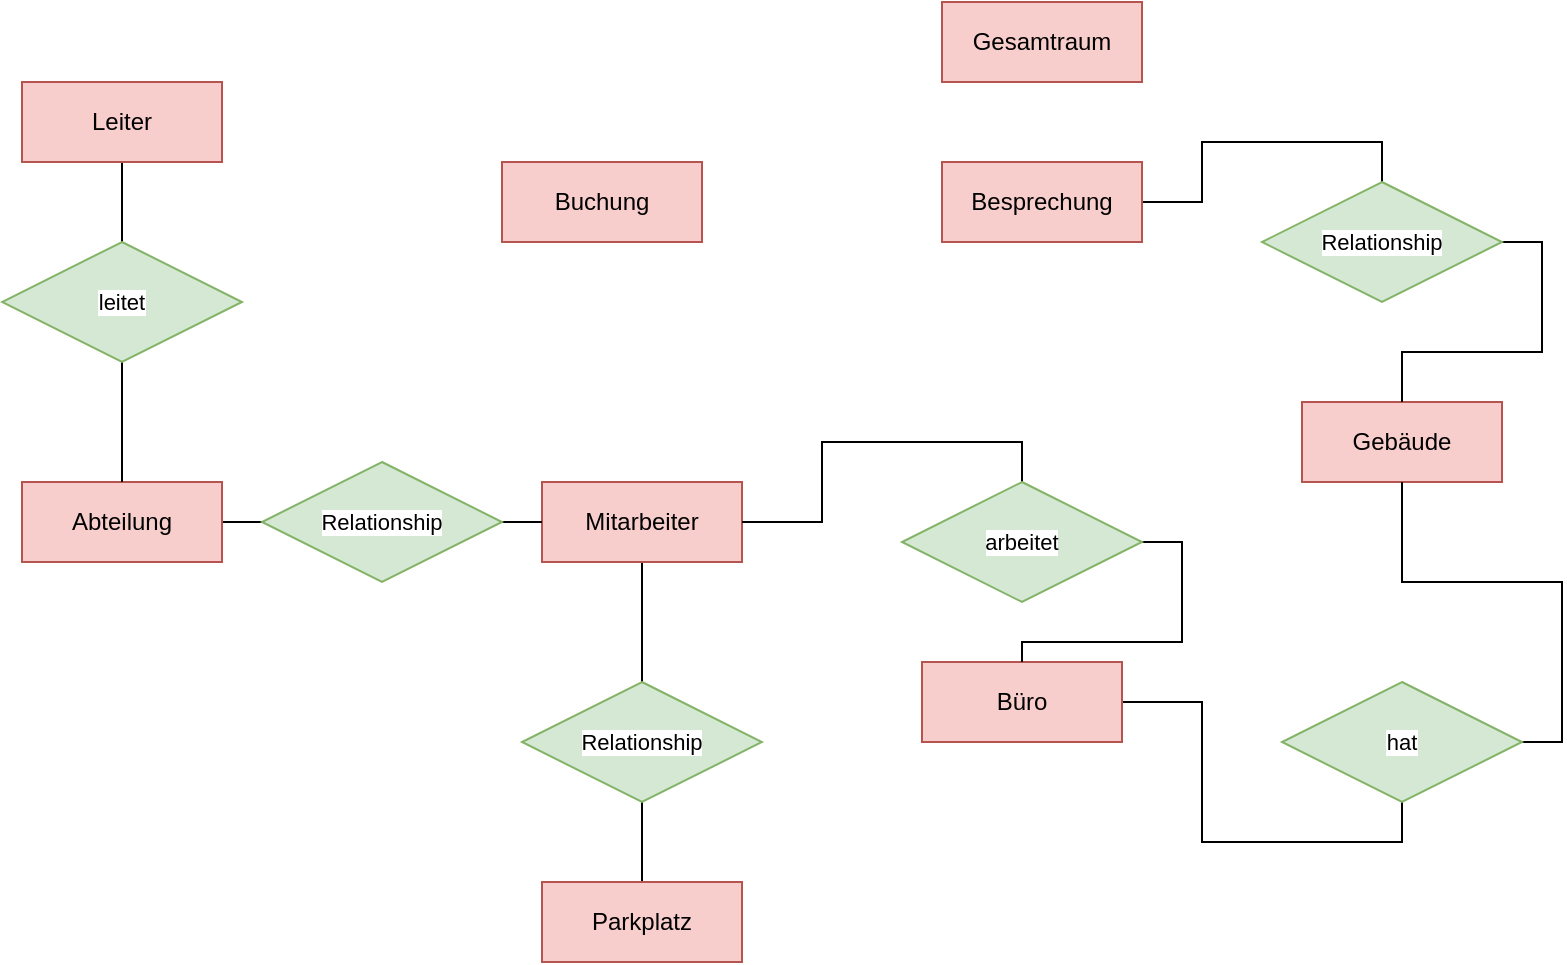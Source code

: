 <mxfile version="24.3.1" type="github">
  <diagram name="Seite-1" id="tdSunxygRCIHNUhvi6nn">
    <mxGraphModel dx="1781" dy="675" grid="1" gridSize="10" guides="1" tooltips="1" connect="1" arrows="1" fold="1" page="1" pageScale="1" pageWidth="827" pageHeight="1169" math="0" shadow="0">
      <root>
        <mxCell id="0" />
        <mxCell id="1" parent="0" />
        <mxCell id="p10xESjp3tb_EI4A0Mzf-7" style="edgeStyle=orthogonalEdgeStyle;rounded=0;orthogonalLoop=1;jettySize=auto;html=1;exitX=0.5;exitY=1;exitDx=0;exitDy=0;entryX=1;entryY=0.5;entryDx=0;entryDy=0;endArrow=none;endFill=0;" parent="1" source="p10xESjp3tb_EI4A0Mzf-11" target="EE_NePpLQ2sbXce9TDXo-2" edge="1">
          <mxGeometry relative="1" as="geometry" />
        </mxCell>
        <mxCell id="p10xESjp3tb_EI4A0Mzf-13" style="edgeStyle=orthogonalEdgeStyle;rounded=0;orthogonalLoop=1;jettySize=auto;html=1;exitX=0.5;exitY=0;exitDx=0;exitDy=0;entryX=1;entryY=0.5;entryDx=0;entryDy=0;strokeColor=default;align=center;verticalAlign=middle;fontFamily=Helvetica;fontSize=11;fontColor=default;labelBackgroundColor=default;endArrow=none;endFill=0;" parent="1" source="p10xESjp3tb_EI4A0Mzf-10" target="EE_NePpLQ2sbXce9TDXo-4" edge="1">
          <mxGeometry relative="1" as="geometry" />
        </mxCell>
        <mxCell id="EE_NePpLQ2sbXce9TDXo-1" value="Gebäude" style="whiteSpace=wrap;html=1;align=center;fillColor=#f8cecc;strokeColor=#b85450;" parent="1" vertex="1">
          <mxGeometry x="640" y="280" width="100" height="40" as="geometry" />
        </mxCell>
        <mxCell id="EE_NePpLQ2sbXce9TDXo-2" value="Büro" style="whiteSpace=wrap;html=1;align=center;fillColor=#f8cecc;strokeColor=#b85450;" parent="1" vertex="1">
          <mxGeometry x="450" y="410" width="100" height="40" as="geometry" />
        </mxCell>
        <mxCell id="lRuvDfMVonZEdwch7UR1-1" style="edgeStyle=orthogonalEdgeStyle;rounded=0;orthogonalLoop=1;jettySize=auto;html=1;exitX=0;exitY=0.5;exitDx=0;exitDy=0;entryX=1;entryY=0.5;entryDx=0;entryDy=0;strokeColor=default;align=center;verticalAlign=middle;fontFamily=Helvetica;fontSize=11;fontColor=default;labelBackgroundColor=default;endArrow=none;endFill=0;" edge="1" parent="1" source="p10xESjp3tb_EI4A0Mzf-9" target="p10xESjp3tb_EI4A0Mzf-4">
          <mxGeometry relative="1" as="geometry" />
        </mxCell>
        <mxCell id="lRuvDfMVonZEdwch7UR1-4" style="edgeStyle=orthogonalEdgeStyle;rounded=0;orthogonalLoop=1;jettySize=auto;html=1;exitX=0.5;exitY=1;exitDx=0;exitDy=0;entryX=0.5;entryY=0;entryDx=0;entryDy=0;strokeColor=default;align=center;verticalAlign=middle;fontFamily=Helvetica;fontSize=11;fontColor=default;labelBackgroundColor=default;endArrow=none;endFill=0;" edge="1" parent="1" source="EE_NePpLQ2sbXce9TDXo-3" target="lRuvDfMVonZEdwch7UR1-3">
          <mxGeometry relative="1" as="geometry" />
        </mxCell>
        <mxCell id="lRuvDfMVonZEdwch7UR1-5" style="edgeStyle=orthogonalEdgeStyle;rounded=0;orthogonalLoop=1;jettySize=auto;html=1;exitX=1;exitY=0.5;exitDx=0;exitDy=0;entryX=0.5;entryY=0;entryDx=0;entryDy=0;strokeColor=default;align=center;verticalAlign=middle;fontFamily=Helvetica;fontSize=11;fontColor=default;labelBackgroundColor=default;endArrow=none;endFill=0;" edge="1" parent="1" source="lRuvDfMVonZEdwch7UR1-6" target="EE_NePpLQ2sbXce9TDXo-2">
          <mxGeometry relative="1" as="geometry" />
        </mxCell>
        <mxCell id="EE_NePpLQ2sbXce9TDXo-3" value="Mitarbeiter" style="whiteSpace=wrap;html=1;align=center;fillColor=#f8cecc;strokeColor=#b85450;" parent="1" vertex="1">
          <mxGeometry x="260" y="320" width="100" height="40" as="geometry" />
        </mxCell>
        <mxCell id="EE_NePpLQ2sbXce9TDXo-4" value="Besprechung" style="whiteSpace=wrap;html=1;align=center;fillColor=#f8cecc;strokeColor=#b85450;" parent="1" vertex="1">
          <mxGeometry x="460" y="160" width="100" height="40" as="geometry" />
        </mxCell>
        <mxCell id="p10xESjp3tb_EI4A0Mzf-2" value="Buchung" style="whiteSpace=wrap;html=1;align=center;fillColor=#f8cecc;strokeColor=#b85450;" parent="1" vertex="1">
          <mxGeometry x="240" y="160" width="100" height="40" as="geometry" />
        </mxCell>
        <mxCell id="p10xESjp3tb_EI4A0Mzf-3" value="Gesamtraum" style="whiteSpace=wrap;html=1;align=center;fillColor=#f8cecc;strokeColor=#b85450;" parent="1" vertex="1">
          <mxGeometry x="460" y="80" width="100" height="40" as="geometry" />
        </mxCell>
        <mxCell id="lRuvDfMVonZEdwch7UR1-8" style="edgeStyle=orthogonalEdgeStyle;rounded=0;orthogonalLoop=1;jettySize=auto;html=1;exitX=0.5;exitY=0;exitDx=0;exitDy=0;entryX=0.5;entryY=1;entryDx=0;entryDy=0;strokeColor=default;align=center;verticalAlign=middle;fontFamily=Helvetica;fontSize=11;fontColor=default;labelBackgroundColor=default;endArrow=none;endFill=0;" edge="1" parent="1" source="lRuvDfMVonZEdwch7UR1-9" target="p10xESjp3tb_EI4A0Mzf-5">
          <mxGeometry relative="1" as="geometry" />
        </mxCell>
        <mxCell id="p10xESjp3tb_EI4A0Mzf-4" value="Abteilung" style="whiteSpace=wrap;html=1;align=center;fillColor=#f8cecc;strokeColor=#b85450;" parent="1" vertex="1">
          <mxGeometry y="320" width="100" height="40" as="geometry" />
        </mxCell>
        <mxCell id="p10xESjp3tb_EI4A0Mzf-5" value="Leiter" style="whiteSpace=wrap;html=1;align=center;fillColor=#f8cecc;strokeColor=#b85450;" parent="1" vertex="1">
          <mxGeometry y="120" width="100" height="40" as="geometry" />
        </mxCell>
        <mxCell id="p10xESjp3tb_EI4A0Mzf-8" value="Relationship" style="shape=rhombus;perimeter=rhombusPerimeter;whiteSpace=wrap;html=1;align=center;fontFamily=Helvetica;fontSize=11;labelBackgroundColor=default;fillColor=#d5e8d4;strokeColor=#82b366;" parent="1" vertex="1">
          <mxGeometry x="250" y="420" width="120" height="60" as="geometry" />
        </mxCell>
        <mxCell id="p10xESjp3tb_EI4A0Mzf-12" value="" style="edgeStyle=orthogonalEdgeStyle;rounded=0;orthogonalLoop=1;jettySize=auto;html=1;exitX=0.5;exitY=1;exitDx=0;exitDy=0;entryX=1;entryY=0.5;entryDx=0;entryDy=0;endArrow=none;endFill=0;" parent="1" source="EE_NePpLQ2sbXce9TDXo-1" target="p10xESjp3tb_EI4A0Mzf-11" edge="1">
          <mxGeometry relative="1" as="geometry">
            <mxPoint x="690" y="320" as="sourcePoint" />
            <mxPoint x="540" y="460" as="targetPoint" />
          </mxGeometry>
        </mxCell>
        <mxCell id="p10xESjp3tb_EI4A0Mzf-11" value="hat" style="shape=rhombus;perimeter=rhombusPerimeter;whiteSpace=wrap;html=1;align=center;fontFamily=Helvetica;fontSize=11;labelBackgroundColor=default;fillColor=#d5e8d4;strokeColor=#82b366;" parent="1" vertex="1">
          <mxGeometry x="630" y="420" width="120" height="60" as="geometry" />
        </mxCell>
        <mxCell id="p10xESjp3tb_EI4A0Mzf-14" value="" style="edgeStyle=orthogonalEdgeStyle;rounded=0;orthogonalLoop=1;jettySize=auto;html=1;exitX=0.5;exitY=0;exitDx=0;exitDy=0;entryX=1;entryY=0.5;entryDx=0;entryDy=0;strokeColor=default;align=center;verticalAlign=middle;fontFamily=Helvetica;fontSize=11;fontColor=default;labelBackgroundColor=default;endArrow=none;endFill=0;" parent="1" source="EE_NePpLQ2sbXce9TDXo-1" target="p10xESjp3tb_EI4A0Mzf-10" edge="1">
          <mxGeometry relative="1" as="geometry">
            <mxPoint x="690" y="280" as="sourcePoint" />
            <mxPoint x="560" y="180" as="targetPoint" />
          </mxGeometry>
        </mxCell>
        <mxCell id="p10xESjp3tb_EI4A0Mzf-10" value="Relationship" style="shape=rhombus;perimeter=rhombusPerimeter;whiteSpace=wrap;html=1;align=center;fontFamily=Helvetica;fontSize=11;labelBackgroundColor=default;fillColor=#d5e8d4;strokeColor=#82b366;" parent="1" vertex="1">
          <mxGeometry x="620" y="170" width="120" height="60" as="geometry" />
        </mxCell>
        <mxCell id="lRuvDfMVonZEdwch7UR1-2" value="" style="edgeStyle=orthogonalEdgeStyle;rounded=0;orthogonalLoop=1;jettySize=auto;html=1;exitX=0;exitY=0.5;exitDx=0;exitDy=0;entryX=1;entryY=0.5;entryDx=0;entryDy=0;strokeColor=default;align=center;verticalAlign=middle;fontFamily=Helvetica;fontSize=11;fontColor=default;labelBackgroundColor=default;endArrow=none;endFill=0;" edge="1" parent="1" source="EE_NePpLQ2sbXce9TDXo-3" target="p10xESjp3tb_EI4A0Mzf-9">
          <mxGeometry relative="1" as="geometry">
            <mxPoint x="260" y="340" as="sourcePoint" />
            <mxPoint x="100" y="340" as="targetPoint" />
          </mxGeometry>
        </mxCell>
        <mxCell id="p10xESjp3tb_EI4A0Mzf-9" value="Relationship" style="shape=rhombus;perimeter=rhombusPerimeter;whiteSpace=wrap;html=1;align=center;fontFamily=Helvetica;fontSize=11;labelBackgroundColor=default;fillColor=#d5e8d4;strokeColor=#82b366;" parent="1" vertex="1">
          <mxGeometry x="120" y="310" width="120" height="60" as="geometry" />
        </mxCell>
        <mxCell id="lRuvDfMVonZEdwch7UR1-3" value="Parkplatz" style="whiteSpace=wrap;html=1;align=center;fillColor=#f8cecc;strokeColor=#b85450;" vertex="1" parent="1">
          <mxGeometry x="260" y="520" width="100" height="40" as="geometry" />
        </mxCell>
        <mxCell id="lRuvDfMVonZEdwch7UR1-7" value="" style="edgeStyle=orthogonalEdgeStyle;rounded=0;orthogonalLoop=1;jettySize=auto;html=1;exitX=1;exitY=0.5;exitDx=0;exitDy=0;entryX=0.5;entryY=0;entryDx=0;entryDy=0;strokeColor=default;align=center;verticalAlign=middle;fontFamily=Helvetica;fontSize=11;fontColor=default;labelBackgroundColor=default;endArrow=none;endFill=0;" edge="1" parent="1" source="EE_NePpLQ2sbXce9TDXo-3" target="lRuvDfMVonZEdwch7UR1-6">
          <mxGeometry relative="1" as="geometry">
            <mxPoint x="360" y="340" as="sourcePoint" />
            <mxPoint x="500" y="410" as="targetPoint" />
          </mxGeometry>
        </mxCell>
        <mxCell id="lRuvDfMVonZEdwch7UR1-6" value="arbeitet" style="shape=rhombus;perimeter=rhombusPerimeter;whiteSpace=wrap;html=1;align=center;fontFamily=Helvetica;fontSize=11;labelBackgroundColor=default;fillColor=#d5e8d4;strokeColor=#82b366;" vertex="1" parent="1">
          <mxGeometry x="440" y="320" width="120" height="60" as="geometry" />
        </mxCell>
        <mxCell id="lRuvDfMVonZEdwch7UR1-10" value="" style="edgeStyle=orthogonalEdgeStyle;rounded=0;orthogonalLoop=1;jettySize=auto;html=1;exitX=0.5;exitY=0;exitDx=0;exitDy=0;entryX=0.5;entryY=1;entryDx=0;entryDy=0;strokeColor=default;align=center;verticalAlign=middle;fontFamily=Helvetica;fontSize=11;fontColor=default;labelBackgroundColor=default;endArrow=none;endFill=0;" edge="1" parent="1" source="p10xESjp3tb_EI4A0Mzf-4" target="lRuvDfMVonZEdwch7UR1-9">
          <mxGeometry relative="1" as="geometry">
            <mxPoint x="50" y="320" as="sourcePoint" />
            <mxPoint x="50" y="160" as="targetPoint" />
          </mxGeometry>
        </mxCell>
        <mxCell id="lRuvDfMVonZEdwch7UR1-9" value="leitet" style="shape=rhombus;perimeter=rhombusPerimeter;whiteSpace=wrap;html=1;align=center;fontFamily=Helvetica;fontSize=11;labelBackgroundColor=default;fillColor=#d5e8d4;strokeColor=#82b366;" vertex="1" parent="1">
          <mxGeometry x="-10" y="200" width="120" height="60" as="geometry" />
        </mxCell>
      </root>
    </mxGraphModel>
  </diagram>
</mxfile>
